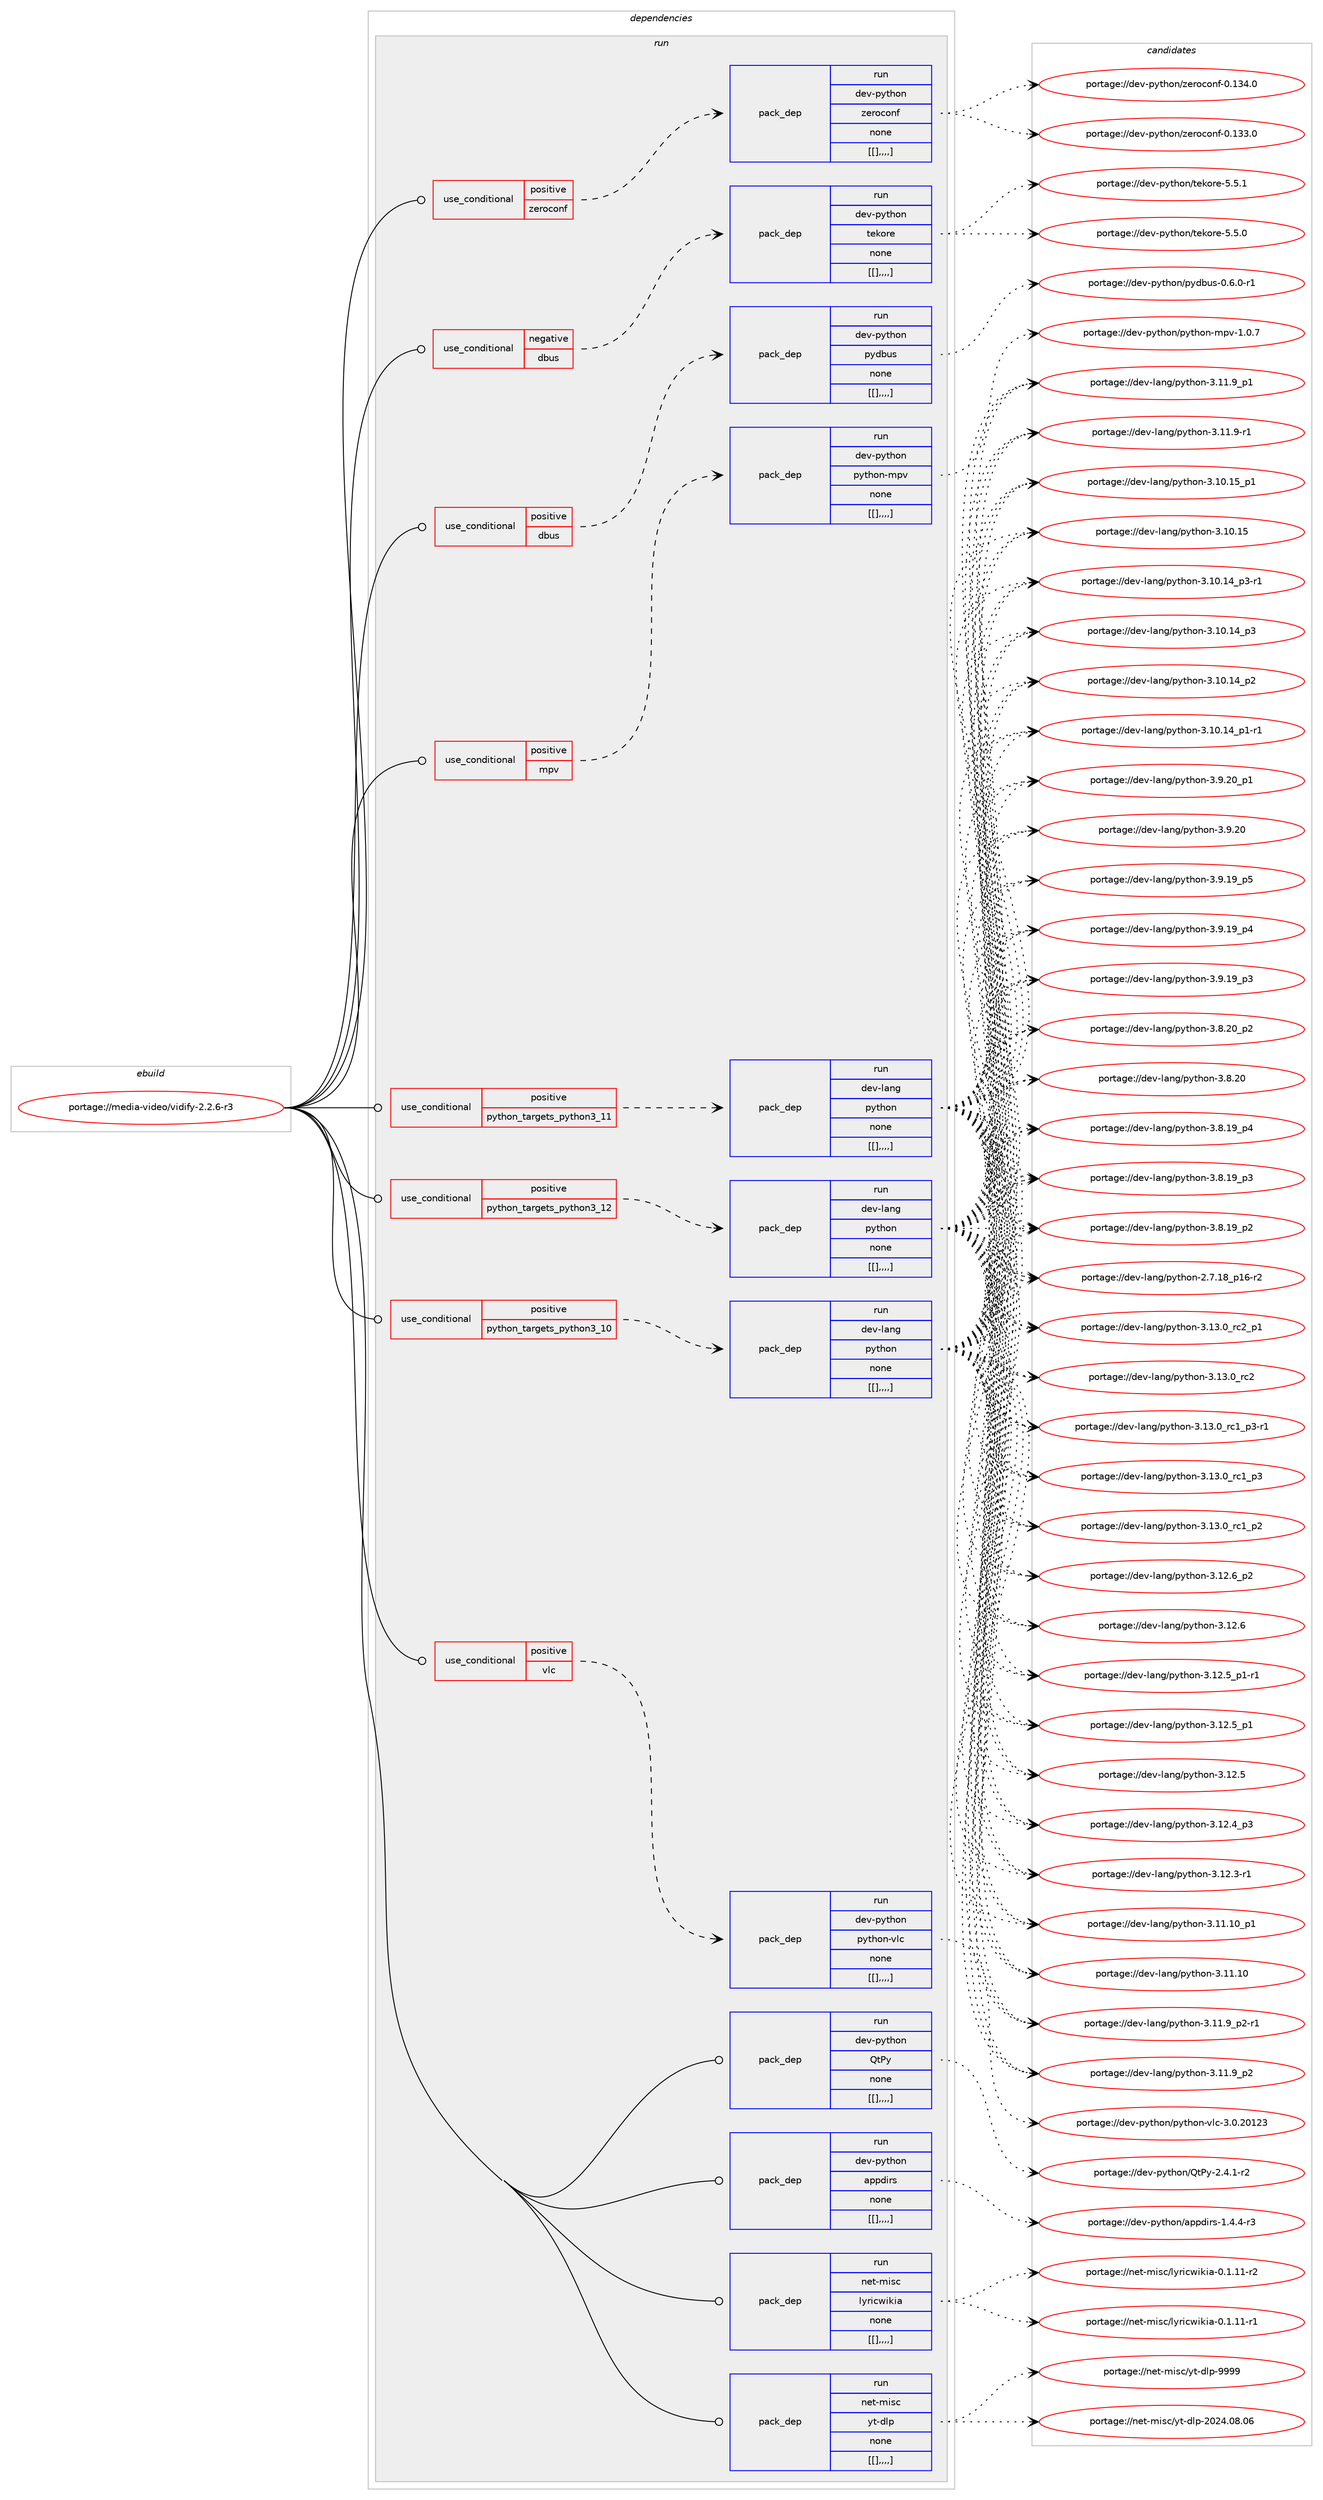 digraph prolog {

# *************
# Graph options
# *************

newrank=true;
concentrate=true;
compound=true;
graph [rankdir=LR,fontname=Helvetica,fontsize=10,ranksep=1.5];#, ranksep=2.5, nodesep=0.2];
edge  [arrowhead=vee];
node  [fontname=Helvetica,fontsize=10];

# **********
# The ebuild
# **********

subgraph cluster_leftcol {
color=gray;
label=<<i>ebuild</i>>;
id [label="portage://media-video/vidify-2.2.6-r3", color=red, width=4, href="../media-video/vidify-2.2.6-r3.svg"];
}

# ****************
# The dependencies
# ****************

subgraph cluster_midcol {
color=gray;
label=<<i>dependencies</i>>;
subgraph cluster_compile {
fillcolor="#eeeeee";
style=filled;
label=<<i>compile</i>>;
}
subgraph cluster_compileandrun {
fillcolor="#eeeeee";
style=filled;
label=<<i>compile and run</i>>;
}
subgraph cluster_run {
fillcolor="#eeeeee";
style=filled;
label=<<i>run</i>>;
subgraph cond89978 {
dependency345804 [label=<<TABLE BORDER="0" CELLBORDER="1" CELLSPACING="0" CELLPADDING="4"><TR><TD ROWSPAN="3" CELLPADDING="10">use_conditional</TD></TR><TR><TD>negative</TD></TR><TR><TD>dbus</TD></TR></TABLE>>, shape=none, color=red];
subgraph pack253249 {
dependency345805 [label=<<TABLE BORDER="0" CELLBORDER="1" CELLSPACING="0" CELLPADDING="4" WIDTH="220"><TR><TD ROWSPAN="6" CELLPADDING="30">pack_dep</TD></TR><TR><TD WIDTH="110">run</TD></TR><TR><TD>dev-python</TD></TR><TR><TD>tekore</TD></TR><TR><TD>none</TD></TR><TR><TD>[[],,,,]</TD></TR></TABLE>>, shape=none, color=blue];
}
dependency345804:e -> dependency345805:w [weight=20,style="dashed",arrowhead="vee"];
}
id:e -> dependency345804:w [weight=20,style="solid",arrowhead="odot"];
subgraph cond89979 {
dependency345806 [label=<<TABLE BORDER="0" CELLBORDER="1" CELLSPACING="0" CELLPADDING="4"><TR><TD ROWSPAN="3" CELLPADDING="10">use_conditional</TD></TR><TR><TD>positive</TD></TR><TR><TD>dbus</TD></TR></TABLE>>, shape=none, color=red];
subgraph pack253250 {
dependency345807 [label=<<TABLE BORDER="0" CELLBORDER="1" CELLSPACING="0" CELLPADDING="4" WIDTH="220"><TR><TD ROWSPAN="6" CELLPADDING="30">pack_dep</TD></TR><TR><TD WIDTH="110">run</TD></TR><TR><TD>dev-python</TD></TR><TR><TD>pydbus</TD></TR><TR><TD>none</TD></TR><TR><TD>[[],,,,]</TD></TR></TABLE>>, shape=none, color=blue];
}
dependency345806:e -> dependency345807:w [weight=20,style="dashed",arrowhead="vee"];
}
id:e -> dependency345806:w [weight=20,style="solid",arrowhead="odot"];
subgraph cond89980 {
dependency345808 [label=<<TABLE BORDER="0" CELLBORDER="1" CELLSPACING="0" CELLPADDING="4"><TR><TD ROWSPAN="3" CELLPADDING="10">use_conditional</TD></TR><TR><TD>positive</TD></TR><TR><TD>mpv</TD></TR></TABLE>>, shape=none, color=red];
subgraph pack253251 {
dependency345809 [label=<<TABLE BORDER="0" CELLBORDER="1" CELLSPACING="0" CELLPADDING="4" WIDTH="220"><TR><TD ROWSPAN="6" CELLPADDING="30">pack_dep</TD></TR><TR><TD WIDTH="110">run</TD></TR><TR><TD>dev-python</TD></TR><TR><TD>python-mpv</TD></TR><TR><TD>none</TD></TR><TR><TD>[[],,,,]</TD></TR></TABLE>>, shape=none, color=blue];
}
dependency345808:e -> dependency345809:w [weight=20,style="dashed",arrowhead="vee"];
}
id:e -> dependency345808:w [weight=20,style="solid",arrowhead="odot"];
subgraph cond89981 {
dependency345810 [label=<<TABLE BORDER="0" CELLBORDER="1" CELLSPACING="0" CELLPADDING="4"><TR><TD ROWSPAN="3" CELLPADDING="10">use_conditional</TD></TR><TR><TD>positive</TD></TR><TR><TD>python_targets_python3_10</TD></TR></TABLE>>, shape=none, color=red];
subgraph pack253252 {
dependency345811 [label=<<TABLE BORDER="0" CELLBORDER="1" CELLSPACING="0" CELLPADDING="4" WIDTH="220"><TR><TD ROWSPAN="6" CELLPADDING="30">pack_dep</TD></TR><TR><TD WIDTH="110">run</TD></TR><TR><TD>dev-lang</TD></TR><TR><TD>python</TD></TR><TR><TD>none</TD></TR><TR><TD>[[],,,,]</TD></TR></TABLE>>, shape=none, color=blue];
}
dependency345810:e -> dependency345811:w [weight=20,style="dashed",arrowhead="vee"];
}
id:e -> dependency345810:w [weight=20,style="solid",arrowhead="odot"];
subgraph cond89982 {
dependency345812 [label=<<TABLE BORDER="0" CELLBORDER="1" CELLSPACING="0" CELLPADDING="4"><TR><TD ROWSPAN="3" CELLPADDING="10">use_conditional</TD></TR><TR><TD>positive</TD></TR><TR><TD>python_targets_python3_11</TD></TR></TABLE>>, shape=none, color=red];
subgraph pack253253 {
dependency345813 [label=<<TABLE BORDER="0" CELLBORDER="1" CELLSPACING="0" CELLPADDING="4" WIDTH="220"><TR><TD ROWSPAN="6" CELLPADDING="30">pack_dep</TD></TR><TR><TD WIDTH="110">run</TD></TR><TR><TD>dev-lang</TD></TR><TR><TD>python</TD></TR><TR><TD>none</TD></TR><TR><TD>[[],,,,]</TD></TR></TABLE>>, shape=none, color=blue];
}
dependency345812:e -> dependency345813:w [weight=20,style="dashed",arrowhead="vee"];
}
id:e -> dependency345812:w [weight=20,style="solid",arrowhead="odot"];
subgraph cond89983 {
dependency345814 [label=<<TABLE BORDER="0" CELLBORDER="1" CELLSPACING="0" CELLPADDING="4"><TR><TD ROWSPAN="3" CELLPADDING="10">use_conditional</TD></TR><TR><TD>positive</TD></TR><TR><TD>python_targets_python3_12</TD></TR></TABLE>>, shape=none, color=red];
subgraph pack253254 {
dependency345815 [label=<<TABLE BORDER="0" CELLBORDER="1" CELLSPACING="0" CELLPADDING="4" WIDTH="220"><TR><TD ROWSPAN="6" CELLPADDING="30">pack_dep</TD></TR><TR><TD WIDTH="110">run</TD></TR><TR><TD>dev-lang</TD></TR><TR><TD>python</TD></TR><TR><TD>none</TD></TR><TR><TD>[[],,,,]</TD></TR></TABLE>>, shape=none, color=blue];
}
dependency345814:e -> dependency345815:w [weight=20,style="dashed",arrowhead="vee"];
}
id:e -> dependency345814:w [weight=20,style="solid",arrowhead="odot"];
subgraph cond89984 {
dependency345816 [label=<<TABLE BORDER="0" CELLBORDER="1" CELLSPACING="0" CELLPADDING="4"><TR><TD ROWSPAN="3" CELLPADDING="10">use_conditional</TD></TR><TR><TD>positive</TD></TR><TR><TD>vlc</TD></TR></TABLE>>, shape=none, color=red];
subgraph pack253255 {
dependency345817 [label=<<TABLE BORDER="0" CELLBORDER="1" CELLSPACING="0" CELLPADDING="4" WIDTH="220"><TR><TD ROWSPAN="6" CELLPADDING="30">pack_dep</TD></TR><TR><TD WIDTH="110">run</TD></TR><TR><TD>dev-python</TD></TR><TR><TD>python-vlc</TD></TR><TR><TD>none</TD></TR><TR><TD>[[],,,,]</TD></TR></TABLE>>, shape=none, color=blue];
}
dependency345816:e -> dependency345817:w [weight=20,style="dashed",arrowhead="vee"];
}
id:e -> dependency345816:w [weight=20,style="solid",arrowhead="odot"];
subgraph cond89985 {
dependency345818 [label=<<TABLE BORDER="0" CELLBORDER="1" CELLSPACING="0" CELLPADDING="4"><TR><TD ROWSPAN="3" CELLPADDING="10">use_conditional</TD></TR><TR><TD>positive</TD></TR><TR><TD>zeroconf</TD></TR></TABLE>>, shape=none, color=red];
subgraph pack253256 {
dependency345819 [label=<<TABLE BORDER="0" CELLBORDER="1" CELLSPACING="0" CELLPADDING="4" WIDTH="220"><TR><TD ROWSPAN="6" CELLPADDING="30">pack_dep</TD></TR><TR><TD WIDTH="110">run</TD></TR><TR><TD>dev-python</TD></TR><TR><TD>zeroconf</TD></TR><TR><TD>none</TD></TR><TR><TD>[[],,,,]</TD></TR></TABLE>>, shape=none, color=blue];
}
dependency345818:e -> dependency345819:w [weight=20,style="dashed",arrowhead="vee"];
}
id:e -> dependency345818:w [weight=20,style="solid",arrowhead="odot"];
subgraph pack253257 {
dependency345820 [label=<<TABLE BORDER="0" CELLBORDER="1" CELLSPACING="0" CELLPADDING="4" WIDTH="220"><TR><TD ROWSPAN="6" CELLPADDING="30">pack_dep</TD></TR><TR><TD WIDTH="110">run</TD></TR><TR><TD>dev-python</TD></TR><TR><TD>QtPy</TD></TR><TR><TD>none</TD></TR><TR><TD>[[],,,,]</TD></TR></TABLE>>, shape=none, color=blue];
}
id:e -> dependency345820:w [weight=20,style="solid",arrowhead="odot"];
subgraph pack253258 {
dependency345821 [label=<<TABLE BORDER="0" CELLBORDER="1" CELLSPACING="0" CELLPADDING="4" WIDTH="220"><TR><TD ROWSPAN="6" CELLPADDING="30">pack_dep</TD></TR><TR><TD WIDTH="110">run</TD></TR><TR><TD>dev-python</TD></TR><TR><TD>appdirs</TD></TR><TR><TD>none</TD></TR><TR><TD>[[],,,,]</TD></TR></TABLE>>, shape=none, color=blue];
}
id:e -> dependency345821:w [weight=20,style="solid",arrowhead="odot"];
subgraph pack253259 {
dependency345822 [label=<<TABLE BORDER="0" CELLBORDER="1" CELLSPACING="0" CELLPADDING="4" WIDTH="220"><TR><TD ROWSPAN="6" CELLPADDING="30">pack_dep</TD></TR><TR><TD WIDTH="110">run</TD></TR><TR><TD>net-misc</TD></TR><TR><TD>lyricwikia</TD></TR><TR><TD>none</TD></TR><TR><TD>[[],,,,]</TD></TR></TABLE>>, shape=none, color=blue];
}
id:e -> dependency345822:w [weight=20,style="solid",arrowhead="odot"];
subgraph pack253260 {
dependency345823 [label=<<TABLE BORDER="0" CELLBORDER="1" CELLSPACING="0" CELLPADDING="4" WIDTH="220"><TR><TD ROWSPAN="6" CELLPADDING="30">pack_dep</TD></TR><TR><TD WIDTH="110">run</TD></TR><TR><TD>net-misc</TD></TR><TR><TD>yt-dlp</TD></TR><TR><TD>none</TD></TR><TR><TD>[[],,,,]</TD></TR></TABLE>>, shape=none, color=blue];
}
id:e -> dependency345823:w [weight=20,style="solid",arrowhead="odot"];
}
}

# **************
# The candidates
# **************

subgraph cluster_choices {
rank=same;
color=gray;
label=<<i>candidates</i>>;

subgraph choice253249 {
color=black;
nodesep=1;
choice1001011184511212111610411111047116101107111114101455346534649 [label="portage://dev-python/tekore-5.5.1", color=red, width=4,href="../dev-python/tekore-5.5.1.svg"];
choice1001011184511212111610411111047116101107111114101455346534648 [label="portage://dev-python/tekore-5.5.0", color=red, width=4,href="../dev-python/tekore-5.5.0.svg"];
dependency345805:e -> choice1001011184511212111610411111047116101107111114101455346534649:w [style=dotted,weight="100"];
dependency345805:e -> choice1001011184511212111610411111047116101107111114101455346534648:w [style=dotted,weight="100"];
}
subgraph choice253250 {
color=black;
nodesep=1;
choice1001011184511212111610411111047112121100981171154548465446484511449 [label="portage://dev-python/pydbus-0.6.0-r1", color=red, width=4,href="../dev-python/pydbus-0.6.0-r1.svg"];
dependency345807:e -> choice1001011184511212111610411111047112121100981171154548465446484511449:w [style=dotted,weight="100"];
}
subgraph choice253251 {
color=black;
nodesep=1;
choice100101118451121211161041111104711212111610411111045109112118454946484655 [label="portage://dev-python/python-mpv-1.0.7", color=red, width=4,href="../dev-python/python-mpv-1.0.7.svg"];
dependency345809:e -> choice100101118451121211161041111104711212111610411111045109112118454946484655:w [style=dotted,weight="100"];
}
subgraph choice253252 {
color=black;
nodesep=1;
choice100101118451089711010347112121116104111110455146495146489511499509511249 [label="portage://dev-lang/python-3.13.0_rc2_p1", color=red, width=4,href="../dev-lang/python-3.13.0_rc2_p1.svg"];
choice10010111845108971101034711212111610411111045514649514648951149950 [label="portage://dev-lang/python-3.13.0_rc2", color=red, width=4,href="../dev-lang/python-3.13.0_rc2.svg"];
choice1001011184510897110103471121211161041111104551464951464895114994995112514511449 [label="portage://dev-lang/python-3.13.0_rc1_p3-r1", color=red, width=4,href="../dev-lang/python-3.13.0_rc1_p3-r1.svg"];
choice100101118451089711010347112121116104111110455146495146489511499499511251 [label="portage://dev-lang/python-3.13.0_rc1_p3", color=red, width=4,href="../dev-lang/python-3.13.0_rc1_p3.svg"];
choice100101118451089711010347112121116104111110455146495146489511499499511250 [label="portage://dev-lang/python-3.13.0_rc1_p2", color=red, width=4,href="../dev-lang/python-3.13.0_rc1_p2.svg"];
choice100101118451089711010347112121116104111110455146495046549511250 [label="portage://dev-lang/python-3.12.6_p2", color=red, width=4,href="../dev-lang/python-3.12.6_p2.svg"];
choice10010111845108971101034711212111610411111045514649504654 [label="portage://dev-lang/python-3.12.6", color=red, width=4,href="../dev-lang/python-3.12.6.svg"];
choice1001011184510897110103471121211161041111104551464950465395112494511449 [label="portage://dev-lang/python-3.12.5_p1-r1", color=red, width=4,href="../dev-lang/python-3.12.5_p1-r1.svg"];
choice100101118451089711010347112121116104111110455146495046539511249 [label="portage://dev-lang/python-3.12.5_p1", color=red, width=4,href="../dev-lang/python-3.12.5_p1.svg"];
choice10010111845108971101034711212111610411111045514649504653 [label="portage://dev-lang/python-3.12.5", color=red, width=4,href="../dev-lang/python-3.12.5.svg"];
choice100101118451089711010347112121116104111110455146495046529511251 [label="portage://dev-lang/python-3.12.4_p3", color=red, width=4,href="../dev-lang/python-3.12.4_p3.svg"];
choice100101118451089711010347112121116104111110455146495046514511449 [label="portage://dev-lang/python-3.12.3-r1", color=red, width=4,href="../dev-lang/python-3.12.3-r1.svg"];
choice10010111845108971101034711212111610411111045514649494649489511249 [label="portage://dev-lang/python-3.11.10_p1", color=red, width=4,href="../dev-lang/python-3.11.10_p1.svg"];
choice1001011184510897110103471121211161041111104551464949464948 [label="portage://dev-lang/python-3.11.10", color=red, width=4,href="../dev-lang/python-3.11.10.svg"];
choice1001011184510897110103471121211161041111104551464949465795112504511449 [label="portage://dev-lang/python-3.11.9_p2-r1", color=red, width=4,href="../dev-lang/python-3.11.9_p2-r1.svg"];
choice100101118451089711010347112121116104111110455146494946579511250 [label="portage://dev-lang/python-3.11.9_p2", color=red, width=4,href="../dev-lang/python-3.11.9_p2.svg"];
choice100101118451089711010347112121116104111110455146494946579511249 [label="portage://dev-lang/python-3.11.9_p1", color=red, width=4,href="../dev-lang/python-3.11.9_p1.svg"];
choice100101118451089711010347112121116104111110455146494946574511449 [label="portage://dev-lang/python-3.11.9-r1", color=red, width=4,href="../dev-lang/python-3.11.9-r1.svg"];
choice10010111845108971101034711212111610411111045514649484649539511249 [label="portage://dev-lang/python-3.10.15_p1", color=red, width=4,href="../dev-lang/python-3.10.15_p1.svg"];
choice1001011184510897110103471121211161041111104551464948464953 [label="portage://dev-lang/python-3.10.15", color=red, width=4,href="../dev-lang/python-3.10.15.svg"];
choice100101118451089711010347112121116104111110455146494846495295112514511449 [label="portage://dev-lang/python-3.10.14_p3-r1", color=red, width=4,href="../dev-lang/python-3.10.14_p3-r1.svg"];
choice10010111845108971101034711212111610411111045514649484649529511251 [label="portage://dev-lang/python-3.10.14_p3", color=red, width=4,href="../dev-lang/python-3.10.14_p3.svg"];
choice10010111845108971101034711212111610411111045514649484649529511250 [label="portage://dev-lang/python-3.10.14_p2", color=red, width=4,href="../dev-lang/python-3.10.14_p2.svg"];
choice100101118451089711010347112121116104111110455146494846495295112494511449 [label="portage://dev-lang/python-3.10.14_p1-r1", color=red, width=4,href="../dev-lang/python-3.10.14_p1-r1.svg"];
choice100101118451089711010347112121116104111110455146574650489511249 [label="portage://dev-lang/python-3.9.20_p1", color=red, width=4,href="../dev-lang/python-3.9.20_p1.svg"];
choice10010111845108971101034711212111610411111045514657465048 [label="portage://dev-lang/python-3.9.20", color=red, width=4,href="../dev-lang/python-3.9.20.svg"];
choice100101118451089711010347112121116104111110455146574649579511253 [label="portage://dev-lang/python-3.9.19_p5", color=red, width=4,href="../dev-lang/python-3.9.19_p5.svg"];
choice100101118451089711010347112121116104111110455146574649579511252 [label="portage://dev-lang/python-3.9.19_p4", color=red, width=4,href="../dev-lang/python-3.9.19_p4.svg"];
choice100101118451089711010347112121116104111110455146574649579511251 [label="portage://dev-lang/python-3.9.19_p3", color=red, width=4,href="../dev-lang/python-3.9.19_p3.svg"];
choice100101118451089711010347112121116104111110455146564650489511250 [label="portage://dev-lang/python-3.8.20_p2", color=red, width=4,href="../dev-lang/python-3.8.20_p2.svg"];
choice10010111845108971101034711212111610411111045514656465048 [label="portage://dev-lang/python-3.8.20", color=red, width=4,href="../dev-lang/python-3.8.20.svg"];
choice100101118451089711010347112121116104111110455146564649579511252 [label="portage://dev-lang/python-3.8.19_p4", color=red, width=4,href="../dev-lang/python-3.8.19_p4.svg"];
choice100101118451089711010347112121116104111110455146564649579511251 [label="portage://dev-lang/python-3.8.19_p3", color=red, width=4,href="../dev-lang/python-3.8.19_p3.svg"];
choice100101118451089711010347112121116104111110455146564649579511250 [label="portage://dev-lang/python-3.8.19_p2", color=red, width=4,href="../dev-lang/python-3.8.19_p2.svg"];
choice100101118451089711010347112121116104111110455046554649569511249544511450 [label="portage://dev-lang/python-2.7.18_p16-r2", color=red, width=4,href="../dev-lang/python-2.7.18_p16-r2.svg"];
dependency345811:e -> choice100101118451089711010347112121116104111110455146495146489511499509511249:w [style=dotted,weight="100"];
dependency345811:e -> choice10010111845108971101034711212111610411111045514649514648951149950:w [style=dotted,weight="100"];
dependency345811:e -> choice1001011184510897110103471121211161041111104551464951464895114994995112514511449:w [style=dotted,weight="100"];
dependency345811:e -> choice100101118451089711010347112121116104111110455146495146489511499499511251:w [style=dotted,weight="100"];
dependency345811:e -> choice100101118451089711010347112121116104111110455146495146489511499499511250:w [style=dotted,weight="100"];
dependency345811:e -> choice100101118451089711010347112121116104111110455146495046549511250:w [style=dotted,weight="100"];
dependency345811:e -> choice10010111845108971101034711212111610411111045514649504654:w [style=dotted,weight="100"];
dependency345811:e -> choice1001011184510897110103471121211161041111104551464950465395112494511449:w [style=dotted,weight="100"];
dependency345811:e -> choice100101118451089711010347112121116104111110455146495046539511249:w [style=dotted,weight="100"];
dependency345811:e -> choice10010111845108971101034711212111610411111045514649504653:w [style=dotted,weight="100"];
dependency345811:e -> choice100101118451089711010347112121116104111110455146495046529511251:w [style=dotted,weight="100"];
dependency345811:e -> choice100101118451089711010347112121116104111110455146495046514511449:w [style=dotted,weight="100"];
dependency345811:e -> choice10010111845108971101034711212111610411111045514649494649489511249:w [style=dotted,weight="100"];
dependency345811:e -> choice1001011184510897110103471121211161041111104551464949464948:w [style=dotted,weight="100"];
dependency345811:e -> choice1001011184510897110103471121211161041111104551464949465795112504511449:w [style=dotted,weight="100"];
dependency345811:e -> choice100101118451089711010347112121116104111110455146494946579511250:w [style=dotted,weight="100"];
dependency345811:e -> choice100101118451089711010347112121116104111110455146494946579511249:w [style=dotted,weight="100"];
dependency345811:e -> choice100101118451089711010347112121116104111110455146494946574511449:w [style=dotted,weight="100"];
dependency345811:e -> choice10010111845108971101034711212111610411111045514649484649539511249:w [style=dotted,weight="100"];
dependency345811:e -> choice1001011184510897110103471121211161041111104551464948464953:w [style=dotted,weight="100"];
dependency345811:e -> choice100101118451089711010347112121116104111110455146494846495295112514511449:w [style=dotted,weight="100"];
dependency345811:e -> choice10010111845108971101034711212111610411111045514649484649529511251:w [style=dotted,weight="100"];
dependency345811:e -> choice10010111845108971101034711212111610411111045514649484649529511250:w [style=dotted,weight="100"];
dependency345811:e -> choice100101118451089711010347112121116104111110455146494846495295112494511449:w [style=dotted,weight="100"];
dependency345811:e -> choice100101118451089711010347112121116104111110455146574650489511249:w [style=dotted,weight="100"];
dependency345811:e -> choice10010111845108971101034711212111610411111045514657465048:w [style=dotted,weight="100"];
dependency345811:e -> choice100101118451089711010347112121116104111110455146574649579511253:w [style=dotted,weight="100"];
dependency345811:e -> choice100101118451089711010347112121116104111110455146574649579511252:w [style=dotted,weight="100"];
dependency345811:e -> choice100101118451089711010347112121116104111110455146574649579511251:w [style=dotted,weight="100"];
dependency345811:e -> choice100101118451089711010347112121116104111110455146564650489511250:w [style=dotted,weight="100"];
dependency345811:e -> choice10010111845108971101034711212111610411111045514656465048:w [style=dotted,weight="100"];
dependency345811:e -> choice100101118451089711010347112121116104111110455146564649579511252:w [style=dotted,weight="100"];
dependency345811:e -> choice100101118451089711010347112121116104111110455146564649579511251:w [style=dotted,weight="100"];
dependency345811:e -> choice100101118451089711010347112121116104111110455146564649579511250:w [style=dotted,weight="100"];
dependency345811:e -> choice100101118451089711010347112121116104111110455046554649569511249544511450:w [style=dotted,weight="100"];
}
subgraph choice253253 {
color=black;
nodesep=1;
choice100101118451089711010347112121116104111110455146495146489511499509511249 [label="portage://dev-lang/python-3.13.0_rc2_p1", color=red, width=4,href="../dev-lang/python-3.13.0_rc2_p1.svg"];
choice10010111845108971101034711212111610411111045514649514648951149950 [label="portage://dev-lang/python-3.13.0_rc2", color=red, width=4,href="../dev-lang/python-3.13.0_rc2.svg"];
choice1001011184510897110103471121211161041111104551464951464895114994995112514511449 [label="portage://dev-lang/python-3.13.0_rc1_p3-r1", color=red, width=4,href="../dev-lang/python-3.13.0_rc1_p3-r1.svg"];
choice100101118451089711010347112121116104111110455146495146489511499499511251 [label="portage://dev-lang/python-3.13.0_rc1_p3", color=red, width=4,href="../dev-lang/python-3.13.0_rc1_p3.svg"];
choice100101118451089711010347112121116104111110455146495146489511499499511250 [label="portage://dev-lang/python-3.13.0_rc1_p2", color=red, width=4,href="../dev-lang/python-3.13.0_rc1_p2.svg"];
choice100101118451089711010347112121116104111110455146495046549511250 [label="portage://dev-lang/python-3.12.6_p2", color=red, width=4,href="../dev-lang/python-3.12.6_p2.svg"];
choice10010111845108971101034711212111610411111045514649504654 [label="portage://dev-lang/python-3.12.6", color=red, width=4,href="../dev-lang/python-3.12.6.svg"];
choice1001011184510897110103471121211161041111104551464950465395112494511449 [label="portage://dev-lang/python-3.12.5_p1-r1", color=red, width=4,href="../dev-lang/python-3.12.5_p1-r1.svg"];
choice100101118451089711010347112121116104111110455146495046539511249 [label="portage://dev-lang/python-3.12.5_p1", color=red, width=4,href="../dev-lang/python-3.12.5_p1.svg"];
choice10010111845108971101034711212111610411111045514649504653 [label="portage://dev-lang/python-3.12.5", color=red, width=4,href="../dev-lang/python-3.12.5.svg"];
choice100101118451089711010347112121116104111110455146495046529511251 [label="portage://dev-lang/python-3.12.4_p3", color=red, width=4,href="../dev-lang/python-3.12.4_p3.svg"];
choice100101118451089711010347112121116104111110455146495046514511449 [label="portage://dev-lang/python-3.12.3-r1", color=red, width=4,href="../dev-lang/python-3.12.3-r1.svg"];
choice10010111845108971101034711212111610411111045514649494649489511249 [label="portage://dev-lang/python-3.11.10_p1", color=red, width=4,href="../dev-lang/python-3.11.10_p1.svg"];
choice1001011184510897110103471121211161041111104551464949464948 [label="portage://dev-lang/python-3.11.10", color=red, width=4,href="../dev-lang/python-3.11.10.svg"];
choice1001011184510897110103471121211161041111104551464949465795112504511449 [label="portage://dev-lang/python-3.11.9_p2-r1", color=red, width=4,href="../dev-lang/python-3.11.9_p2-r1.svg"];
choice100101118451089711010347112121116104111110455146494946579511250 [label="portage://dev-lang/python-3.11.9_p2", color=red, width=4,href="../dev-lang/python-3.11.9_p2.svg"];
choice100101118451089711010347112121116104111110455146494946579511249 [label="portage://dev-lang/python-3.11.9_p1", color=red, width=4,href="../dev-lang/python-3.11.9_p1.svg"];
choice100101118451089711010347112121116104111110455146494946574511449 [label="portage://dev-lang/python-3.11.9-r1", color=red, width=4,href="../dev-lang/python-3.11.9-r1.svg"];
choice10010111845108971101034711212111610411111045514649484649539511249 [label="portage://dev-lang/python-3.10.15_p1", color=red, width=4,href="../dev-lang/python-3.10.15_p1.svg"];
choice1001011184510897110103471121211161041111104551464948464953 [label="portage://dev-lang/python-3.10.15", color=red, width=4,href="../dev-lang/python-3.10.15.svg"];
choice100101118451089711010347112121116104111110455146494846495295112514511449 [label="portage://dev-lang/python-3.10.14_p3-r1", color=red, width=4,href="../dev-lang/python-3.10.14_p3-r1.svg"];
choice10010111845108971101034711212111610411111045514649484649529511251 [label="portage://dev-lang/python-3.10.14_p3", color=red, width=4,href="../dev-lang/python-3.10.14_p3.svg"];
choice10010111845108971101034711212111610411111045514649484649529511250 [label="portage://dev-lang/python-3.10.14_p2", color=red, width=4,href="../dev-lang/python-3.10.14_p2.svg"];
choice100101118451089711010347112121116104111110455146494846495295112494511449 [label="portage://dev-lang/python-3.10.14_p1-r1", color=red, width=4,href="../dev-lang/python-3.10.14_p1-r1.svg"];
choice100101118451089711010347112121116104111110455146574650489511249 [label="portage://dev-lang/python-3.9.20_p1", color=red, width=4,href="../dev-lang/python-3.9.20_p1.svg"];
choice10010111845108971101034711212111610411111045514657465048 [label="portage://dev-lang/python-3.9.20", color=red, width=4,href="../dev-lang/python-3.9.20.svg"];
choice100101118451089711010347112121116104111110455146574649579511253 [label="portage://dev-lang/python-3.9.19_p5", color=red, width=4,href="../dev-lang/python-3.9.19_p5.svg"];
choice100101118451089711010347112121116104111110455146574649579511252 [label="portage://dev-lang/python-3.9.19_p4", color=red, width=4,href="../dev-lang/python-3.9.19_p4.svg"];
choice100101118451089711010347112121116104111110455146574649579511251 [label="portage://dev-lang/python-3.9.19_p3", color=red, width=4,href="../dev-lang/python-3.9.19_p3.svg"];
choice100101118451089711010347112121116104111110455146564650489511250 [label="portage://dev-lang/python-3.8.20_p2", color=red, width=4,href="../dev-lang/python-3.8.20_p2.svg"];
choice10010111845108971101034711212111610411111045514656465048 [label="portage://dev-lang/python-3.8.20", color=red, width=4,href="../dev-lang/python-3.8.20.svg"];
choice100101118451089711010347112121116104111110455146564649579511252 [label="portage://dev-lang/python-3.8.19_p4", color=red, width=4,href="../dev-lang/python-3.8.19_p4.svg"];
choice100101118451089711010347112121116104111110455146564649579511251 [label="portage://dev-lang/python-3.8.19_p3", color=red, width=4,href="../dev-lang/python-3.8.19_p3.svg"];
choice100101118451089711010347112121116104111110455146564649579511250 [label="portage://dev-lang/python-3.8.19_p2", color=red, width=4,href="../dev-lang/python-3.8.19_p2.svg"];
choice100101118451089711010347112121116104111110455046554649569511249544511450 [label="portage://dev-lang/python-2.7.18_p16-r2", color=red, width=4,href="../dev-lang/python-2.7.18_p16-r2.svg"];
dependency345813:e -> choice100101118451089711010347112121116104111110455146495146489511499509511249:w [style=dotted,weight="100"];
dependency345813:e -> choice10010111845108971101034711212111610411111045514649514648951149950:w [style=dotted,weight="100"];
dependency345813:e -> choice1001011184510897110103471121211161041111104551464951464895114994995112514511449:w [style=dotted,weight="100"];
dependency345813:e -> choice100101118451089711010347112121116104111110455146495146489511499499511251:w [style=dotted,weight="100"];
dependency345813:e -> choice100101118451089711010347112121116104111110455146495146489511499499511250:w [style=dotted,weight="100"];
dependency345813:e -> choice100101118451089711010347112121116104111110455146495046549511250:w [style=dotted,weight="100"];
dependency345813:e -> choice10010111845108971101034711212111610411111045514649504654:w [style=dotted,weight="100"];
dependency345813:e -> choice1001011184510897110103471121211161041111104551464950465395112494511449:w [style=dotted,weight="100"];
dependency345813:e -> choice100101118451089711010347112121116104111110455146495046539511249:w [style=dotted,weight="100"];
dependency345813:e -> choice10010111845108971101034711212111610411111045514649504653:w [style=dotted,weight="100"];
dependency345813:e -> choice100101118451089711010347112121116104111110455146495046529511251:w [style=dotted,weight="100"];
dependency345813:e -> choice100101118451089711010347112121116104111110455146495046514511449:w [style=dotted,weight="100"];
dependency345813:e -> choice10010111845108971101034711212111610411111045514649494649489511249:w [style=dotted,weight="100"];
dependency345813:e -> choice1001011184510897110103471121211161041111104551464949464948:w [style=dotted,weight="100"];
dependency345813:e -> choice1001011184510897110103471121211161041111104551464949465795112504511449:w [style=dotted,weight="100"];
dependency345813:e -> choice100101118451089711010347112121116104111110455146494946579511250:w [style=dotted,weight="100"];
dependency345813:e -> choice100101118451089711010347112121116104111110455146494946579511249:w [style=dotted,weight="100"];
dependency345813:e -> choice100101118451089711010347112121116104111110455146494946574511449:w [style=dotted,weight="100"];
dependency345813:e -> choice10010111845108971101034711212111610411111045514649484649539511249:w [style=dotted,weight="100"];
dependency345813:e -> choice1001011184510897110103471121211161041111104551464948464953:w [style=dotted,weight="100"];
dependency345813:e -> choice100101118451089711010347112121116104111110455146494846495295112514511449:w [style=dotted,weight="100"];
dependency345813:e -> choice10010111845108971101034711212111610411111045514649484649529511251:w [style=dotted,weight="100"];
dependency345813:e -> choice10010111845108971101034711212111610411111045514649484649529511250:w [style=dotted,weight="100"];
dependency345813:e -> choice100101118451089711010347112121116104111110455146494846495295112494511449:w [style=dotted,weight="100"];
dependency345813:e -> choice100101118451089711010347112121116104111110455146574650489511249:w [style=dotted,weight="100"];
dependency345813:e -> choice10010111845108971101034711212111610411111045514657465048:w [style=dotted,weight="100"];
dependency345813:e -> choice100101118451089711010347112121116104111110455146574649579511253:w [style=dotted,weight="100"];
dependency345813:e -> choice100101118451089711010347112121116104111110455146574649579511252:w [style=dotted,weight="100"];
dependency345813:e -> choice100101118451089711010347112121116104111110455146574649579511251:w [style=dotted,weight="100"];
dependency345813:e -> choice100101118451089711010347112121116104111110455146564650489511250:w [style=dotted,weight="100"];
dependency345813:e -> choice10010111845108971101034711212111610411111045514656465048:w [style=dotted,weight="100"];
dependency345813:e -> choice100101118451089711010347112121116104111110455146564649579511252:w [style=dotted,weight="100"];
dependency345813:e -> choice100101118451089711010347112121116104111110455146564649579511251:w [style=dotted,weight="100"];
dependency345813:e -> choice100101118451089711010347112121116104111110455146564649579511250:w [style=dotted,weight="100"];
dependency345813:e -> choice100101118451089711010347112121116104111110455046554649569511249544511450:w [style=dotted,weight="100"];
}
subgraph choice253254 {
color=black;
nodesep=1;
choice100101118451089711010347112121116104111110455146495146489511499509511249 [label="portage://dev-lang/python-3.13.0_rc2_p1", color=red, width=4,href="../dev-lang/python-3.13.0_rc2_p1.svg"];
choice10010111845108971101034711212111610411111045514649514648951149950 [label="portage://dev-lang/python-3.13.0_rc2", color=red, width=4,href="../dev-lang/python-3.13.0_rc2.svg"];
choice1001011184510897110103471121211161041111104551464951464895114994995112514511449 [label="portage://dev-lang/python-3.13.0_rc1_p3-r1", color=red, width=4,href="../dev-lang/python-3.13.0_rc1_p3-r1.svg"];
choice100101118451089711010347112121116104111110455146495146489511499499511251 [label="portage://dev-lang/python-3.13.0_rc1_p3", color=red, width=4,href="../dev-lang/python-3.13.0_rc1_p3.svg"];
choice100101118451089711010347112121116104111110455146495146489511499499511250 [label="portage://dev-lang/python-3.13.0_rc1_p2", color=red, width=4,href="../dev-lang/python-3.13.0_rc1_p2.svg"];
choice100101118451089711010347112121116104111110455146495046549511250 [label="portage://dev-lang/python-3.12.6_p2", color=red, width=4,href="../dev-lang/python-3.12.6_p2.svg"];
choice10010111845108971101034711212111610411111045514649504654 [label="portage://dev-lang/python-3.12.6", color=red, width=4,href="../dev-lang/python-3.12.6.svg"];
choice1001011184510897110103471121211161041111104551464950465395112494511449 [label="portage://dev-lang/python-3.12.5_p1-r1", color=red, width=4,href="../dev-lang/python-3.12.5_p1-r1.svg"];
choice100101118451089711010347112121116104111110455146495046539511249 [label="portage://dev-lang/python-3.12.5_p1", color=red, width=4,href="../dev-lang/python-3.12.5_p1.svg"];
choice10010111845108971101034711212111610411111045514649504653 [label="portage://dev-lang/python-3.12.5", color=red, width=4,href="../dev-lang/python-3.12.5.svg"];
choice100101118451089711010347112121116104111110455146495046529511251 [label="portage://dev-lang/python-3.12.4_p3", color=red, width=4,href="../dev-lang/python-3.12.4_p3.svg"];
choice100101118451089711010347112121116104111110455146495046514511449 [label="portage://dev-lang/python-3.12.3-r1", color=red, width=4,href="../dev-lang/python-3.12.3-r1.svg"];
choice10010111845108971101034711212111610411111045514649494649489511249 [label="portage://dev-lang/python-3.11.10_p1", color=red, width=4,href="../dev-lang/python-3.11.10_p1.svg"];
choice1001011184510897110103471121211161041111104551464949464948 [label="portage://dev-lang/python-3.11.10", color=red, width=4,href="../dev-lang/python-3.11.10.svg"];
choice1001011184510897110103471121211161041111104551464949465795112504511449 [label="portage://dev-lang/python-3.11.9_p2-r1", color=red, width=4,href="../dev-lang/python-3.11.9_p2-r1.svg"];
choice100101118451089711010347112121116104111110455146494946579511250 [label="portage://dev-lang/python-3.11.9_p2", color=red, width=4,href="../dev-lang/python-3.11.9_p2.svg"];
choice100101118451089711010347112121116104111110455146494946579511249 [label="portage://dev-lang/python-3.11.9_p1", color=red, width=4,href="../dev-lang/python-3.11.9_p1.svg"];
choice100101118451089711010347112121116104111110455146494946574511449 [label="portage://dev-lang/python-3.11.9-r1", color=red, width=4,href="../dev-lang/python-3.11.9-r1.svg"];
choice10010111845108971101034711212111610411111045514649484649539511249 [label="portage://dev-lang/python-3.10.15_p1", color=red, width=4,href="../dev-lang/python-3.10.15_p1.svg"];
choice1001011184510897110103471121211161041111104551464948464953 [label="portage://dev-lang/python-3.10.15", color=red, width=4,href="../dev-lang/python-3.10.15.svg"];
choice100101118451089711010347112121116104111110455146494846495295112514511449 [label="portage://dev-lang/python-3.10.14_p3-r1", color=red, width=4,href="../dev-lang/python-3.10.14_p3-r1.svg"];
choice10010111845108971101034711212111610411111045514649484649529511251 [label="portage://dev-lang/python-3.10.14_p3", color=red, width=4,href="../dev-lang/python-3.10.14_p3.svg"];
choice10010111845108971101034711212111610411111045514649484649529511250 [label="portage://dev-lang/python-3.10.14_p2", color=red, width=4,href="../dev-lang/python-3.10.14_p2.svg"];
choice100101118451089711010347112121116104111110455146494846495295112494511449 [label="portage://dev-lang/python-3.10.14_p1-r1", color=red, width=4,href="../dev-lang/python-3.10.14_p1-r1.svg"];
choice100101118451089711010347112121116104111110455146574650489511249 [label="portage://dev-lang/python-3.9.20_p1", color=red, width=4,href="../dev-lang/python-3.9.20_p1.svg"];
choice10010111845108971101034711212111610411111045514657465048 [label="portage://dev-lang/python-3.9.20", color=red, width=4,href="../dev-lang/python-3.9.20.svg"];
choice100101118451089711010347112121116104111110455146574649579511253 [label="portage://dev-lang/python-3.9.19_p5", color=red, width=4,href="../dev-lang/python-3.9.19_p5.svg"];
choice100101118451089711010347112121116104111110455146574649579511252 [label="portage://dev-lang/python-3.9.19_p4", color=red, width=4,href="../dev-lang/python-3.9.19_p4.svg"];
choice100101118451089711010347112121116104111110455146574649579511251 [label="portage://dev-lang/python-3.9.19_p3", color=red, width=4,href="../dev-lang/python-3.9.19_p3.svg"];
choice100101118451089711010347112121116104111110455146564650489511250 [label="portage://dev-lang/python-3.8.20_p2", color=red, width=4,href="../dev-lang/python-3.8.20_p2.svg"];
choice10010111845108971101034711212111610411111045514656465048 [label="portage://dev-lang/python-3.8.20", color=red, width=4,href="../dev-lang/python-3.8.20.svg"];
choice100101118451089711010347112121116104111110455146564649579511252 [label="portage://dev-lang/python-3.8.19_p4", color=red, width=4,href="../dev-lang/python-3.8.19_p4.svg"];
choice100101118451089711010347112121116104111110455146564649579511251 [label="portage://dev-lang/python-3.8.19_p3", color=red, width=4,href="../dev-lang/python-3.8.19_p3.svg"];
choice100101118451089711010347112121116104111110455146564649579511250 [label="portage://dev-lang/python-3.8.19_p2", color=red, width=4,href="../dev-lang/python-3.8.19_p2.svg"];
choice100101118451089711010347112121116104111110455046554649569511249544511450 [label="portage://dev-lang/python-2.7.18_p16-r2", color=red, width=4,href="../dev-lang/python-2.7.18_p16-r2.svg"];
dependency345815:e -> choice100101118451089711010347112121116104111110455146495146489511499509511249:w [style=dotted,weight="100"];
dependency345815:e -> choice10010111845108971101034711212111610411111045514649514648951149950:w [style=dotted,weight="100"];
dependency345815:e -> choice1001011184510897110103471121211161041111104551464951464895114994995112514511449:w [style=dotted,weight="100"];
dependency345815:e -> choice100101118451089711010347112121116104111110455146495146489511499499511251:w [style=dotted,weight="100"];
dependency345815:e -> choice100101118451089711010347112121116104111110455146495146489511499499511250:w [style=dotted,weight="100"];
dependency345815:e -> choice100101118451089711010347112121116104111110455146495046549511250:w [style=dotted,weight="100"];
dependency345815:e -> choice10010111845108971101034711212111610411111045514649504654:w [style=dotted,weight="100"];
dependency345815:e -> choice1001011184510897110103471121211161041111104551464950465395112494511449:w [style=dotted,weight="100"];
dependency345815:e -> choice100101118451089711010347112121116104111110455146495046539511249:w [style=dotted,weight="100"];
dependency345815:e -> choice10010111845108971101034711212111610411111045514649504653:w [style=dotted,weight="100"];
dependency345815:e -> choice100101118451089711010347112121116104111110455146495046529511251:w [style=dotted,weight="100"];
dependency345815:e -> choice100101118451089711010347112121116104111110455146495046514511449:w [style=dotted,weight="100"];
dependency345815:e -> choice10010111845108971101034711212111610411111045514649494649489511249:w [style=dotted,weight="100"];
dependency345815:e -> choice1001011184510897110103471121211161041111104551464949464948:w [style=dotted,weight="100"];
dependency345815:e -> choice1001011184510897110103471121211161041111104551464949465795112504511449:w [style=dotted,weight="100"];
dependency345815:e -> choice100101118451089711010347112121116104111110455146494946579511250:w [style=dotted,weight="100"];
dependency345815:e -> choice100101118451089711010347112121116104111110455146494946579511249:w [style=dotted,weight="100"];
dependency345815:e -> choice100101118451089711010347112121116104111110455146494946574511449:w [style=dotted,weight="100"];
dependency345815:e -> choice10010111845108971101034711212111610411111045514649484649539511249:w [style=dotted,weight="100"];
dependency345815:e -> choice1001011184510897110103471121211161041111104551464948464953:w [style=dotted,weight="100"];
dependency345815:e -> choice100101118451089711010347112121116104111110455146494846495295112514511449:w [style=dotted,weight="100"];
dependency345815:e -> choice10010111845108971101034711212111610411111045514649484649529511251:w [style=dotted,weight="100"];
dependency345815:e -> choice10010111845108971101034711212111610411111045514649484649529511250:w [style=dotted,weight="100"];
dependency345815:e -> choice100101118451089711010347112121116104111110455146494846495295112494511449:w [style=dotted,weight="100"];
dependency345815:e -> choice100101118451089711010347112121116104111110455146574650489511249:w [style=dotted,weight="100"];
dependency345815:e -> choice10010111845108971101034711212111610411111045514657465048:w [style=dotted,weight="100"];
dependency345815:e -> choice100101118451089711010347112121116104111110455146574649579511253:w [style=dotted,weight="100"];
dependency345815:e -> choice100101118451089711010347112121116104111110455146574649579511252:w [style=dotted,weight="100"];
dependency345815:e -> choice100101118451089711010347112121116104111110455146574649579511251:w [style=dotted,weight="100"];
dependency345815:e -> choice100101118451089711010347112121116104111110455146564650489511250:w [style=dotted,weight="100"];
dependency345815:e -> choice10010111845108971101034711212111610411111045514656465048:w [style=dotted,weight="100"];
dependency345815:e -> choice100101118451089711010347112121116104111110455146564649579511252:w [style=dotted,weight="100"];
dependency345815:e -> choice100101118451089711010347112121116104111110455146564649579511251:w [style=dotted,weight="100"];
dependency345815:e -> choice100101118451089711010347112121116104111110455146564649579511250:w [style=dotted,weight="100"];
dependency345815:e -> choice100101118451089711010347112121116104111110455046554649569511249544511450:w [style=dotted,weight="100"];
}
subgraph choice253255 {
color=black;
nodesep=1;
choice1001011184511212111610411111047112121116104111110451181089945514648465048495051 [label="portage://dev-python/python-vlc-3.0.20123", color=red, width=4,href="../dev-python/python-vlc-3.0.20123.svg"];
dependency345817:e -> choice1001011184511212111610411111047112121116104111110451181089945514648465048495051:w [style=dotted,weight="100"];
}
subgraph choice253256 {
color=black;
nodesep=1;
choice1001011184511212111610411111047122101114111991111101024548464951524648 [label="portage://dev-python/zeroconf-0.134.0", color=red, width=4,href="../dev-python/zeroconf-0.134.0.svg"];
choice1001011184511212111610411111047122101114111991111101024548464951514648 [label="portage://dev-python/zeroconf-0.133.0", color=red, width=4,href="../dev-python/zeroconf-0.133.0.svg"];
dependency345819:e -> choice1001011184511212111610411111047122101114111991111101024548464951524648:w [style=dotted,weight="100"];
dependency345819:e -> choice1001011184511212111610411111047122101114111991111101024548464951514648:w [style=dotted,weight="100"];
}
subgraph choice253257 {
color=black;
nodesep=1;
choice100101118451121211161041111104781116801214550465246494511450 [label="portage://dev-python/QtPy-2.4.1-r2", color=red, width=4,href="../dev-python/QtPy-2.4.1-r2.svg"];
dependency345820:e -> choice100101118451121211161041111104781116801214550465246494511450:w [style=dotted,weight="100"];
}
subgraph choice253258 {
color=black;
nodesep=1;
choice1001011184511212111610411111047971121121001051141154549465246524511451 [label="portage://dev-python/appdirs-1.4.4-r3", color=red, width=4,href="../dev-python/appdirs-1.4.4-r3.svg"];
dependency345821:e -> choice1001011184511212111610411111047971121121001051141154549465246524511451:w [style=dotted,weight="100"];
}
subgraph choice253259 {
color=black;
nodesep=1;
choice1101011164510910511599471081211141059911910510710597454846494649494511450 [label="portage://net-misc/lyricwikia-0.1.11-r2", color=red, width=4,href="../net-misc/lyricwikia-0.1.11-r2.svg"];
choice1101011164510910511599471081211141059911910510710597454846494649494511449 [label="portage://net-misc/lyricwikia-0.1.11-r1", color=red, width=4,href="../net-misc/lyricwikia-0.1.11-r1.svg"];
dependency345822:e -> choice1101011164510910511599471081211141059911910510710597454846494649494511450:w [style=dotted,weight="100"];
dependency345822:e -> choice1101011164510910511599471081211141059911910510710597454846494649494511449:w [style=dotted,weight="100"];
}
subgraph choice253260 {
color=black;
nodesep=1;
choice110101116451091051159947121116451001081124557575757 [label="portage://net-misc/yt-dlp-9999", color=red, width=4,href="../net-misc/yt-dlp-9999.svg"];
choice110101116451091051159947121116451001081124550485052464856464854 [label="portage://net-misc/yt-dlp-2024.08.06", color=red, width=4,href="../net-misc/yt-dlp-2024.08.06.svg"];
dependency345823:e -> choice110101116451091051159947121116451001081124557575757:w [style=dotted,weight="100"];
dependency345823:e -> choice110101116451091051159947121116451001081124550485052464856464854:w [style=dotted,weight="100"];
}
}

}
